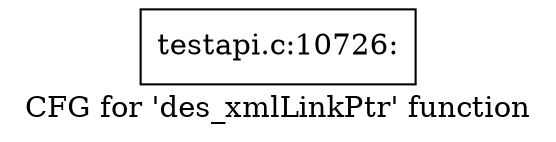 digraph "CFG for 'des_xmlLinkPtr' function" {
	label="CFG for 'des_xmlLinkPtr' function";

	Node0x46364a0 [shape=record,label="{testapi.c:10726:}"];
}
